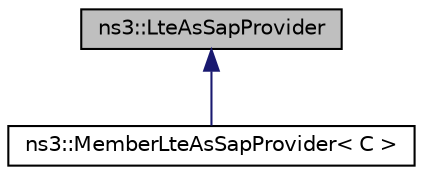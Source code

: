 digraph "ns3::LteAsSapProvider"
{
 // LATEX_PDF_SIZE
  edge [fontname="Helvetica",fontsize="10",labelfontname="Helvetica",labelfontsize="10"];
  node [fontname="Helvetica",fontsize="10",shape=record];
  Node1 [label="ns3::LteAsSapProvider",height=0.2,width=0.4,color="black", fillcolor="grey75", style="filled", fontcolor="black",tooltip="This class implements the Access Stratum (AS) Service Access Point (SAP), i.e., the interface between..."];
  Node1 -> Node2 [dir="back",color="midnightblue",fontsize="10",style="solid",fontname="Helvetica"];
  Node2 [label="ns3::MemberLteAsSapProvider\< C \>",height=0.2,width=0.4,color="black", fillcolor="white", style="filled",URL="$classns3_1_1_member_lte_as_sap_provider.html",tooltip="Template for the implementation of the LteAsSapProvider as a member of an owner class of type C to wh..."];
}
